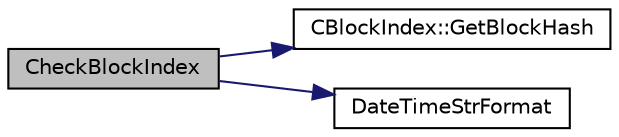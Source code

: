 digraph "CheckBlockIndex"
{
  edge [fontname="Helvetica",fontsize="10",labelfontname="Helvetica",labelfontsize="10"];
  node [fontname="Helvetica",fontsize="10",shape=record];
  rankdir="LR";
  Node1589 [label="CheckBlockIndex",height=0.2,width=0.4,color="black", fillcolor="grey75", style="filled", fontcolor="black"];
  Node1589 -> Node1590 [color="midnightblue",fontsize="10",style="solid",fontname="Helvetica"];
  Node1590 [label="CBlockIndex::GetBlockHash",height=0.2,width=0.4,color="black", fillcolor="white", style="filled",URL="$d3/dbd/class_c_block_index.html#a98490a2788c65cdd6ae9002b004dd74c"];
  Node1589 -> Node1591 [color="midnightblue",fontsize="10",style="solid",fontname="Helvetica"];
  Node1591 [label="DateTimeStrFormat",height=0.2,width=0.4,color="black", fillcolor="white", style="filled",URL="$df/d2d/util_8cpp.html#a749bc6776c8ec72d7c5e4dea56aee415"];
}
